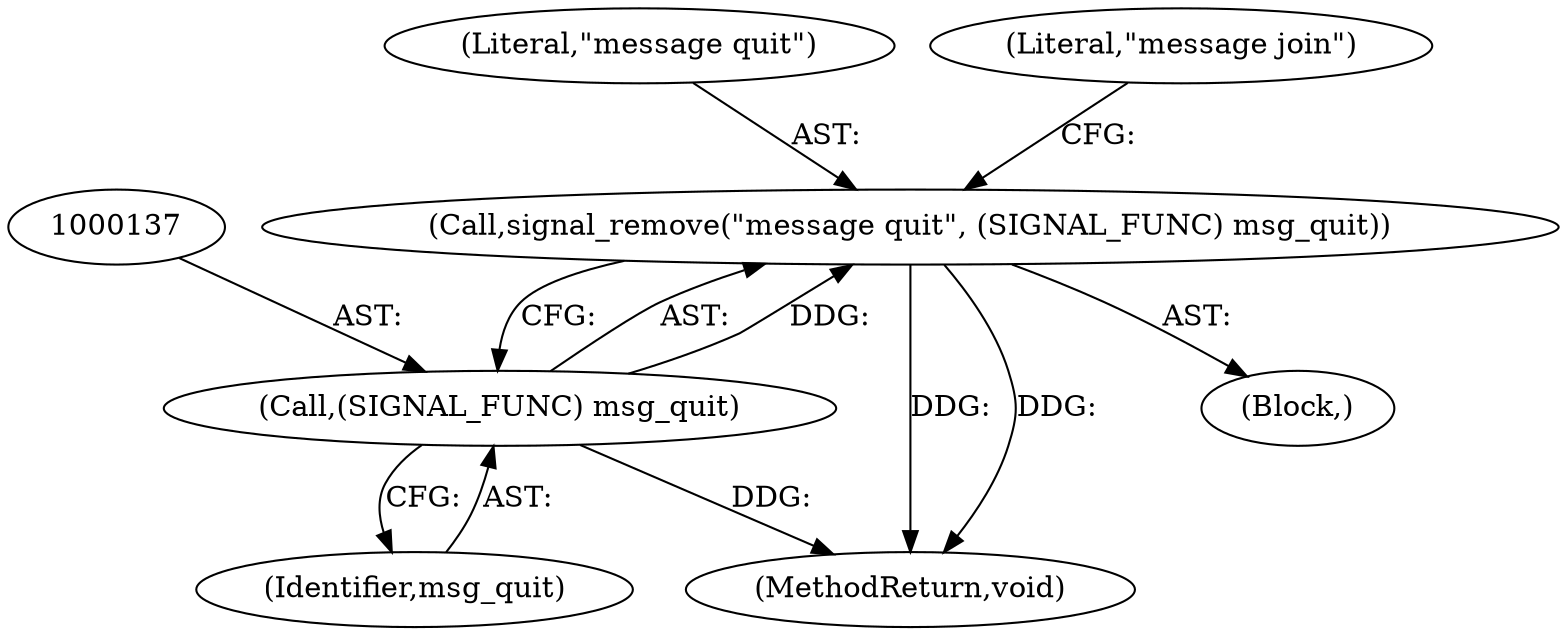 digraph "0_irssi_77b2631c78461965bc9a7414aae206b5c514e1b3@API" {
"1000134" [label="(Call,signal_remove(\"message quit\", (SIGNAL_FUNC) msg_quit))"];
"1000136" [label="(Call,(SIGNAL_FUNC) msg_quit)"];
"1000136" [label="(Call,(SIGNAL_FUNC) msg_quit)"];
"1000134" [label="(Call,signal_remove(\"message quit\", (SIGNAL_FUNC) msg_quit))"];
"1000149" [label="(MethodReturn,void)"];
"1000102" [label="(Block,)"];
"1000138" [label="(Identifier,msg_quit)"];
"1000135" [label="(Literal,\"message quit\")"];
"1000140" [label="(Literal,\"message join\")"];
"1000134" -> "1000102"  [label="AST: "];
"1000134" -> "1000136"  [label="CFG: "];
"1000135" -> "1000134"  [label="AST: "];
"1000136" -> "1000134"  [label="AST: "];
"1000140" -> "1000134"  [label="CFG: "];
"1000134" -> "1000149"  [label="DDG: "];
"1000134" -> "1000149"  [label="DDG: "];
"1000136" -> "1000134"  [label="DDG: "];
"1000136" -> "1000138"  [label="CFG: "];
"1000137" -> "1000136"  [label="AST: "];
"1000138" -> "1000136"  [label="AST: "];
"1000136" -> "1000149"  [label="DDG: "];
}
